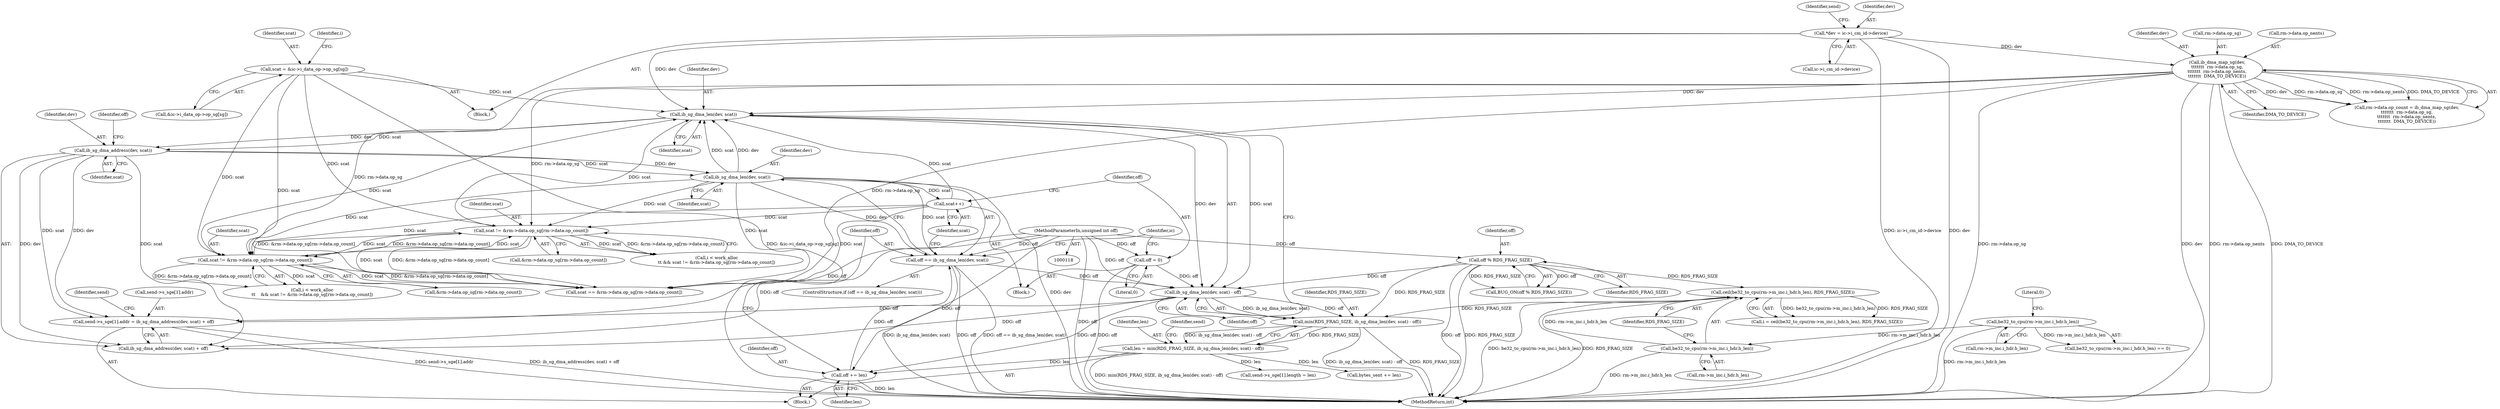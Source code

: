 digraph "0_linux_6094628bfd94323fc1cea05ec2c6affd98c18f7f@API" {
"1000717" [label="(Call,send->s_sge[1].addr = ib_sg_dma_address(dev, scat) + off)"];
"1000726" [label="(Call,ib_sg_dma_address(dev, scat))"];
"1000706" [label="(Call,ib_sg_dma_len(dev, scat))"];
"1000370" [label="(Call,ib_dma_map_sg(dev,\n\t\t\t\t\t\t\t  rm->data.op_sg,\n\t\t\t\t\t\t\t  rm->data.op_nents,\n\t\t\t\t\t\t\t  DMA_TO_DEVICE))"];
"1000132" [label="(Call,*dev = ic->i_cm_id->device)"];
"1000748" [label="(Call,ib_sg_dma_len(dev, scat))"];
"1000877" [label="(Call,scat != &rm->data.op_sg[rm->data.op_count])"];
"1000686" [label="(Call,scat != &rm->data.op_sg[rm->data.op_count])"];
"1000583" [label="(Call,scat = &ic->i_data_op->op_sg[sg])"];
"1000752" [label="(Call,scat++)"];
"1000705" [label="(Call,ib_sg_dma_len(dev, scat) - off)"];
"1000177" [label="(Call,off % RDS_FRAG_SIZE)"];
"1000123" [label="(MethodParameterIn,unsigned int off)"];
"1000746" [label="(Call,off == ib_sg_dma_len(dev, scat))"];
"1000742" [label="(Call,off += len)"];
"1000701" [label="(Call,len = min(RDS_FRAG_SIZE, ib_sg_dma_len(dev, scat) - off))"];
"1000703" [label="(Call,min(RDS_FRAG_SIZE, ib_sg_dma_len(dev, scat) - off))"];
"1000259" [label="(Call,ceil(be32_to_cpu(rm->m_inc.i_hdr.h_len), RDS_FRAG_SIZE))"];
"1000260" [label="(Call,be32_to_cpu(rm->m_inc.i_hdr.h_len))"];
"1000244" [label="(Call,be32_to_cpu(rm->m_inc.i_hdr.h_len))"];
"1000754" [label="(Call,off = 0)"];
"1000268" [label="(Identifier,RDS_FRAG_SIZE)"];
"1000371" [label="(Identifier,dev)"];
"1000713" [label="(Identifier,send)"];
"1000739" [label="(Call,bytes_sent += len)"];
"1000730" [label="(Call,send->s_sge[1].length = len)"];
"1000372" [label="(Call,rm->data.op_sg)"];
"1000260" [label="(Call,be32_to_cpu(rm->m_inc.i_hdr.h_len))"];
"1000744" [label="(Identifier,len)"];
"1000751" [label="(Block,)"];
"1000702" [label="(Identifier,len)"];
"1000245" [label="(Call,rm->m_inc.i_hdr.h_len)"];
"1000261" [label="(Call,rm->m_inc.i_hdr.h_len)"];
"1000758" [label="(Identifier,ic)"];
"1001051" [label="(MethodReturn,int)"];
"1000701" [label="(Call,len = min(RDS_FRAG_SIZE, ib_sg_dma_len(dev, scat) - off))"];
"1000749" [label="(Identifier,dev)"];
"1000176" [label="(Call,BUG_ON(off % RDS_FRAG_SIZE))"];
"1000878" [label="(Identifier,scat)"];
"1000873" [label="(Call,i < work_alloc\n\t\t && scat != &rm->data.op_sg[rm->data.op_count])"];
"1000682" [label="(Call,i < work_alloc\n\t\t    && scat != &rm->data.op_sg[rm->data.op_count])"];
"1000747" [label="(Identifier,off)"];
"1000179" [label="(Identifier,RDS_FRAG_SIZE)"];
"1000686" [label="(Call,scat != &rm->data.op_sg[rm->data.op_count])"];
"1000717" [label="(Call,send->s_sge[1].addr = ib_sg_dma_address(dev, scat) + off)"];
"1000364" [label="(Call,rm->data.op_count = ib_dma_map_sg(dev,\n\t\t\t\t\t\t\t  rm->data.op_sg,\n\t\t\t\t\t\t\t  rm->data.op_nents,\n\t\t\t\t\t\t\t  DMA_TO_DEVICE))"];
"1000746" [label="(Call,off == ib_sg_dma_len(dev, scat))"];
"1000748" [label="(Call,ib_sg_dma_len(dev, scat))"];
"1000583" [label="(Call,scat = &ic->i_data_op->op_sg[sg])"];
"1000584" [label="(Identifier,scat)"];
"1000727" [label="(Identifier,dev)"];
"1000879" [label="(Call,&rm->data.op_sg[rm->data.op_count])"];
"1000750" [label="(Identifier,scat)"];
"1000259" [label="(Call,ceil(be32_to_cpu(rm->m_inc.i_hdr.h_len), RDS_FRAG_SIZE))"];
"1000704" [label="(Identifier,RDS_FRAG_SIZE)"];
"1000257" [label="(Call,i = ceil(be32_to_cpu(rm->m_inc.i_hdr.h_len), RDS_FRAG_SIZE))"];
"1000252" [label="(Literal,0)"];
"1000377" [label="(Call,rm->data.op_nents)"];
"1000687" [label="(Identifier,scat)"];
"1000178" [label="(Identifier,off)"];
"1000754" [label="(Call,off = 0)"];
"1000877" [label="(Call,scat != &rm->data.op_sg[rm->data.op_count])"];
"1000244" [label="(Call,be32_to_cpu(rm->m_inc.i_hdr.h_len))"];
"1000594" [label="(Identifier,i)"];
"1000177" [label="(Call,off % RDS_FRAG_SIZE)"];
"1000705" [label="(Call,ib_sg_dma_len(dev, scat) - off)"];
"1000734" [label="(Identifier,send)"];
"1000708" [label="(Identifier,scat)"];
"1000900" [label="(Call,scat == &rm->data.op_sg[rm->data.op_count])"];
"1000753" [label="(Identifier,scat)"];
"1000243" [label="(Call,be32_to_cpu(rm->m_inc.i_hdr.h_len) == 0)"];
"1000707" [label="(Identifier,dev)"];
"1000700" [label="(Block,)"];
"1000725" [label="(Call,ib_sg_dma_address(dev, scat) + off)"];
"1000745" [label="(ControlStructure,if (off == ib_sg_dma_len(dev, scat)))"];
"1000752" [label="(Call,scat++)"];
"1000382" [label="(Identifier,DMA_TO_DEVICE)"];
"1000756" [label="(Literal,0)"];
"1000132" [label="(Call,*dev = ic->i_cm_id->device)"];
"1000729" [label="(Identifier,off)"];
"1000718" [label="(Call,send->s_sge[1].addr)"];
"1000370" [label="(Call,ib_dma_map_sg(dev,\n\t\t\t\t\t\t\t  rm->data.op_sg,\n\t\t\t\t\t\t\t  rm->data.op_nents,\n\t\t\t\t\t\t\t  DMA_TO_DEVICE))"];
"1000141" [label="(Identifier,send)"];
"1000755" [label="(Identifier,off)"];
"1000585" [label="(Call,&ic->i_data_op->op_sg[sg])"];
"1000703" [label="(Call,min(RDS_FRAG_SIZE, ib_sg_dma_len(dev, scat) - off))"];
"1000123" [label="(MethodParameterIn,unsigned int off)"];
"1000133" [label="(Identifier,dev)"];
"1000742" [label="(Call,off += len)"];
"1000726" [label="(Call,ib_sg_dma_address(dev, scat))"];
"1000124" [label="(Block,)"];
"1000728" [label="(Identifier,scat)"];
"1000743" [label="(Identifier,off)"];
"1000134" [label="(Call,ic->i_cm_id->device)"];
"1000709" [label="(Identifier,off)"];
"1000706" [label="(Call,ib_sg_dma_len(dev, scat))"];
"1000688" [label="(Call,&rm->data.op_sg[rm->data.op_count])"];
"1000717" -> "1000700"  [label="AST: "];
"1000717" -> "1000725"  [label="CFG: "];
"1000718" -> "1000717"  [label="AST: "];
"1000725" -> "1000717"  [label="AST: "];
"1000734" -> "1000717"  [label="CFG: "];
"1000717" -> "1001051"  [label="DDG: ib_sg_dma_address(dev, scat) + off"];
"1000717" -> "1001051"  [label="DDG: send->s_sge[1].addr"];
"1000726" -> "1000717"  [label="DDG: dev"];
"1000726" -> "1000717"  [label="DDG: scat"];
"1000705" -> "1000717"  [label="DDG: off"];
"1000123" -> "1000717"  [label="DDG: off"];
"1000726" -> "1000725"  [label="AST: "];
"1000726" -> "1000728"  [label="CFG: "];
"1000727" -> "1000726"  [label="AST: "];
"1000728" -> "1000726"  [label="AST: "];
"1000729" -> "1000726"  [label="CFG: "];
"1000726" -> "1000725"  [label="DDG: dev"];
"1000726" -> "1000725"  [label="DDG: scat"];
"1000706" -> "1000726"  [label="DDG: dev"];
"1000706" -> "1000726"  [label="DDG: scat"];
"1000726" -> "1000748"  [label="DDG: dev"];
"1000726" -> "1000748"  [label="DDG: scat"];
"1000706" -> "1000705"  [label="AST: "];
"1000706" -> "1000708"  [label="CFG: "];
"1000707" -> "1000706"  [label="AST: "];
"1000708" -> "1000706"  [label="AST: "];
"1000709" -> "1000706"  [label="CFG: "];
"1000706" -> "1000705"  [label="DDG: dev"];
"1000706" -> "1000705"  [label="DDG: scat"];
"1000370" -> "1000706"  [label="DDG: dev"];
"1000748" -> "1000706"  [label="DDG: dev"];
"1000748" -> "1000706"  [label="DDG: scat"];
"1000132" -> "1000706"  [label="DDG: dev"];
"1000877" -> "1000706"  [label="DDG: scat"];
"1000686" -> "1000706"  [label="DDG: scat"];
"1000583" -> "1000706"  [label="DDG: scat"];
"1000752" -> "1000706"  [label="DDG: scat"];
"1000370" -> "1000364"  [label="AST: "];
"1000370" -> "1000382"  [label="CFG: "];
"1000371" -> "1000370"  [label="AST: "];
"1000372" -> "1000370"  [label="AST: "];
"1000377" -> "1000370"  [label="AST: "];
"1000382" -> "1000370"  [label="AST: "];
"1000364" -> "1000370"  [label="CFG: "];
"1000370" -> "1001051"  [label="DDG: rm->data.op_nents"];
"1000370" -> "1001051"  [label="DDG: DMA_TO_DEVICE"];
"1000370" -> "1001051"  [label="DDG: rm->data.op_sg"];
"1000370" -> "1001051"  [label="DDG: dev"];
"1000370" -> "1000364"  [label="DDG: dev"];
"1000370" -> "1000364"  [label="DDG: rm->data.op_sg"];
"1000370" -> "1000364"  [label="DDG: rm->data.op_nents"];
"1000370" -> "1000364"  [label="DDG: DMA_TO_DEVICE"];
"1000132" -> "1000370"  [label="DDG: dev"];
"1000370" -> "1000686"  [label="DDG: rm->data.op_sg"];
"1000370" -> "1000877"  [label="DDG: rm->data.op_sg"];
"1000370" -> "1000900"  [label="DDG: rm->data.op_sg"];
"1000132" -> "1000124"  [label="AST: "];
"1000132" -> "1000134"  [label="CFG: "];
"1000133" -> "1000132"  [label="AST: "];
"1000134" -> "1000132"  [label="AST: "];
"1000141" -> "1000132"  [label="CFG: "];
"1000132" -> "1001051"  [label="DDG: ic->i_cm_id->device"];
"1000132" -> "1001051"  [label="DDG: dev"];
"1000748" -> "1000746"  [label="AST: "];
"1000748" -> "1000750"  [label="CFG: "];
"1000749" -> "1000748"  [label="AST: "];
"1000750" -> "1000748"  [label="AST: "];
"1000746" -> "1000748"  [label="CFG: "];
"1000748" -> "1001051"  [label="DDG: dev"];
"1000748" -> "1000686"  [label="DDG: scat"];
"1000748" -> "1000746"  [label="DDG: dev"];
"1000748" -> "1000746"  [label="DDG: scat"];
"1000748" -> "1000752"  [label="DDG: scat"];
"1000748" -> "1000877"  [label="DDG: scat"];
"1000748" -> "1000900"  [label="DDG: scat"];
"1000877" -> "1000873"  [label="AST: "];
"1000877" -> "1000879"  [label="CFG: "];
"1000878" -> "1000877"  [label="AST: "];
"1000879" -> "1000877"  [label="AST: "];
"1000873" -> "1000877"  [label="CFG: "];
"1000877" -> "1000686"  [label="DDG: scat"];
"1000877" -> "1000686"  [label="DDG: &rm->data.op_sg[rm->data.op_count]"];
"1000877" -> "1000873"  [label="DDG: scat"];
"1000877" -> "1000873"  [label="DDG: &rm->data.op_sg[rm->data.op_count]"];
"1000686" -> "1000877"  [label="DDG: scat"];
"1000686" -> "1000877"  [label="DDG: &rm->data.op_sg[rm->data.op_count]"];
"1000583" -> "1000877"  [label="DDG: scat"];
"1000752" -> "1000877"  [label="DDG: scat"];
"1000877" -> "1000900"  [label="DDG: scat"];
"1000877" -> "1000900"  [label="DDG: &rm->data.op_sg[rm->data.op_count]"];
"1000686" -> "1000682"  [label="AST: "];
"1000686" -> "1000688"  [label="CFG: "];
"1000687" -> "1000686"  [label="AST: "];
"1000688" -> "1000686"  [label="AST: "];
"1000682" -> "1000686"  [label="CFG: "];
"1000686" -> "1000682"  [label="DDG: scat"];
"1000686" -> "1000682"  [label="DDG: &rm->data.op_sg[rm->data.op_count]"];
"1000583" -> "1000686"  [label="DDG: scat"];
"1000752" -> "1000686"  [label="DDG: scat"];
"1000686" -> "1000900"  [label="DDG: scat"];
"1000686" -> "1000900"  [label="DDG: &rm->data.op_sg[rm->data.op_count]"];
"1000583" -> "1000124"  [label="AST: "];
"1000583" -> "1000585"  [label="CFG: "];
"1000584" -> "1000583"  [label="AST: "];
"1000585" -> "1000583"  [label="AST: "];
"1000594" -> "1000583"  [label="CFG: "];
"1000583" -> "1001051"  [label="DDG: &ic->i_data_op->op_sg[sg]"];
"1000583" -> "1000900"  [label="DDG: scat"];
"1000752" -> "1000751"  [label="AST: "];
"1000752" -> "1000753"  [label="CFG: "];
"1000753" -> "1000752"  [label="AST: "];
"1000755" -> "1000752"  [label="CFG: "];
"1000752" -> "1000900"  [label="DDG: scat"];
"1000705" -> "1000703"  [label="AST: "];
"1000705" -> "1000709"  [label="CFG: "];
"1000709" -> "1000705"  [label="AST: "];
"1000703" -> "1000705"  [label="CFG: "];
"1000705" -> "1000703"  [label="DDG: ib_sg_dma_len(dev, scat)"];
"1000705" -> "1000703"  [label="DDG: off"];
"1000177" -> "1000705"  [label="DDG: off"];
"1000746" -> "1000705"  [label="DDG: off"];
"1000754" -> "1000705"  [label="DDG: off"];
"1000123" -> "1000705"  [label="DDG: off"];
"1000705" -> "1000725"  [label="DDG: off"];
"1000705" -> "1000742"  [label="DDG: off"];
"1000177" -> "1000176"  [label="AST: "];
"1000177" -> "1000179"  [label="CFG: "];
"1000178" -> "1000177"  [label="AST: "];
"1000179" -> "1000177"  [label="AST: "];
"1000176" -> "1000177"  [label="CFG: "];
"1000177" -> "1001051"  [label="DDG: off"];
"1000177" -> "1001051"  [label="DDG: RDS_FRAG_SIZE"];
"1000177" -> "1000176"  [label="DDG: off"];
"1000177" -> "1000176"  [label="DDG: RDS_FRAG_SIZE"];
"1000123" -> "1000177"  [label="DDG: off"];
"1000177" -> "1000259"  [label="DDG: RDS_FRAG_SIZE"];
"1000177" -> "1000703"  [label="DDG: RDS_FRAG_SIZE"];
"1000123" -> "1000118"  [label="AST: "];
"1000123" -> "1001051"  [label="DDG: off"];
"1000123" -> "1000725"  [label="DDG: off"];
"1000123" -> "1000742"  [label="DDG: off"];
"1000123" -> "1000746"  [label="DDG: off"];
"1000123" -> "1000754"  [label="DDG: off"];
"1000746" -> "1000745"  [label="AST: "];
"1000747" -> "1000746"  [label="AST: "];
"1000753" -> "1000746"  [label="CFG: "];
"1000758" -> "1000746"  [label="CFG: "];
"1000746" -> "1001051"  [label="DDG: ib_sg_dma_len(dev, scat)"];
"1000746" -> "1001051"  [label="DDG: off"];
"1000746" -> "1001051"  [label="DDG: off == ib_sg_dma_len(dev, scat)"];
"1000742" -> "1000746"  [label="DDG: off"];
"1000742" -> "1000700"  [label="AST: "];
"1000742" -> "1000744"  [label="CFG: "];
"1000743" -> "1000742"  [label="AST: "];
"1000744" -> "1000742"  [label="AST: "];
"1000747" -> "1000742"  [label="CFG: "];
"1000742" -> "1001051"  [label="DDG: len"];
"1000701" -> "1000742"  [label="DDG: len"];
"1000701" -> "1000700"  [label="AST: "];
"1000701" -> "1000703"  [label="CFG: "];
"1000702" -> "1000701"  [label="AST: "];
"1000703" -> "1000701"  [label="AST: "];
"1000713" -> "1000701"  [label="CFG: "];
"1000701" -> "1001051"  [label="DDG: min(RDS_FRAG_SIZE, ib_sg_dma_len(dev, scat) - off)"];
"1000703" -> "1000701"  [label="DDG: RDS_FRAG_SIZE"];
"1000703" -> "1000701"  [label="DDG: ib_sg_dma_len(dev, scat) - off"];
"1000701" -> "1000730"  [label="DDG: len"];
"1000701" -> "1000739"  [label="DDG: len"];
"1000704" -> "1000703"  [label="AST: "];
"1000703" -> "1001051"  [label="DDG: ib_sg_dma_len(dev, scat) - off"];
"1000703" -> "1001051"  [label="DDG: RDS_FRAG_SIZE"];
"1000259" -> "1000703"  [label="DDG: RDS_FRAG_SIZE"];
"1000259" -> "1000257"  [label="AST: "];
"1000259" -> "1000268"  [label="CFG: "];
"1000260" -> "1000259"  [label="AST: "];
"1000268" -> "1000259"  [label="AST: "];
"1000257" -> "1000259"  [label="CFG: "];
"1000259" -> "1001051"  [label="DDG: be32_to_cpu(rm->m_inc.i_hdr.h_len)"];
"1000259" -> "1001051"  [label="DDG: RDS_FRAG_SIZE"];
"1000259" -> "1000257"  [label="DDG: be32_to_cpu(rm->m_inc.i_hdr.h_len)"];
"1000259" -> "1000257"  [label="DDG: RDS_FRAG_SIZE"];
"1000260" -> "1000259"  [label="DDG: rm->m_inc.i_hdr.h_len"];
"1000260" -> "1000261"  [label="CFG: "];
"1000261" -> "1000260"  [label="AST: "];
"1000268" -> "1000260"  [label="CFG: "];
"1000260" -> "1001051"  [label="DDG: rm->m_inc.i_hdr.h_len"];
"1000244" -> "1000260"  [label="DDG: rm->m_inc.i_hdr.h_len"];
"1000244" -> "1000243"  [label="AST: "];
"1000244" -> "1000245"  [label="CFG: "];
"1000245" -> "1000244"  [label="AST: "];
"1000252" -> "1000244"  [label="CFG: "];
"1000244" -> "1001051"  [label="DDG: rm->m_inc.i_hdr.h_len"];
"1000244" -> "1000243"  [label="DDG: rm->m_inc.i_hdr.h_len"];
"1000754" -> "1000751"  [label="AST: "];
"1000754" -> "1000756"  [label="CFG: "];
"1000755" -> "1000754"  [label="AST: "];
"1000756" -> "1000754"  [label="AST: "];
"1000758" -> "1000754"  [label="CFG: "];
"1000754" -> "1001051"  [label="DDG: off"];
}
